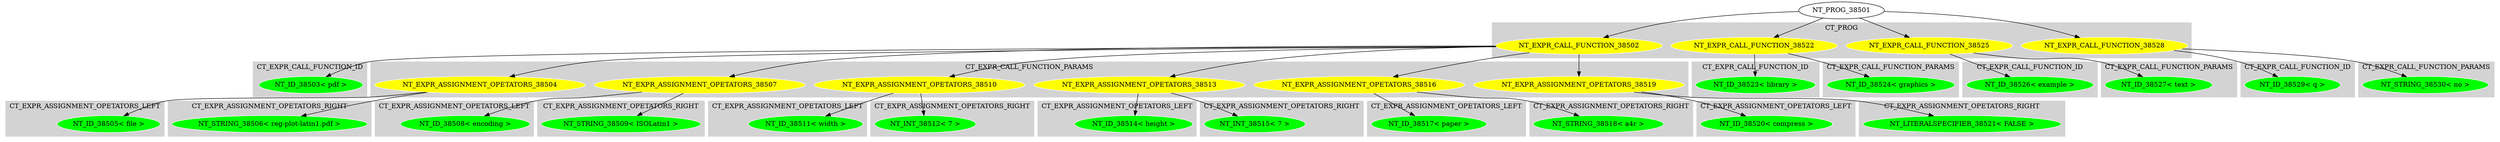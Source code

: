 digraph {

subgraph cluster0 {
 node [style=filled,color=white];
 style=filled;
 color=lightgrey;
 label = "CT_PROG";

"NT_EXPR_CALL_FUNCTION_38502"
 [fillcolor = yellow]
"NT_EXPR_CALL_FUNCTION_38522"
 [fillcolor = yellow]
"NT_EXPR_CALL_FUNCTION_38525"
 [fillcolor = yellow]
"NT_EXPR_CALL_FUNCTION_38528"
 [fillcolor = yellow]
}
"NT_PROG_38501"->"NT_EXPR_CALL_FUNCTION_38502"
subgraph cluster1 {
 node [style=filled,color=white];
 style=filled;
 color=lightgrey;
 label = "CT_EXPR_CALL_FUNCTION_ID";

"NT_ID_38503< pdf >"
 [fillcolor = green]
}
subgraph cluster2 {
 node [style=filled,color=white];
 style=filled;
 color=lightgrey;
 label = "CT_EXPR_CALL_FUNCTION_PARAMS";

"NT_EXPR_ASSIGNMENT_OPETATORS_38504"
 [fillcolor = yellow]
"NT_EXPR_ASSIGNMENT_OPETATORS_38507"
 [fillcolor = yellow]
"NT_EXPR_ASSIGNMENT_OPETATORS_38510"
 [fillcolor = yellow]
"NT_EXPR_ASSIGNMENT_OPETATORS_38513"
 [fillcolor = yellow]
"NT_EXPR_ASSIGNMENT_OPETATORS_38516"
 [fillcolor = yellow]
"NT_EXPR_ASSIGNMENT_OPETATORS_38519"
 [fillcolor = yellow]
}
"NT_EXPR_CALL_FUNCTION_38502"->"NT_ID_38503< pdf >"
"NT_EXPR_CALL_FUNCTION_38502"->"NT_EXPR_ASSIGNMENT_OPETATORS_38504"
subgraph cluster3 {
 node [style=filled,color=white];
 style=filled;
 color=lightgrey;
 label = "CT_EXPR_ASSIGNMENT_OPETATORS_LEFT";

"NT_ID_38505< file >"
 [fillcolor = green]
}
subgraph cluster4 {
 node [style=filled,color=white];
 style=filled;
 color=lightgrey;
 label = "CT_EXPR_ASSIGNMENT_OPETATORS_RIGHT";

"NT_STRING_38506< reg-plot-latin1.pdf >"
 [fillcolor = green]
}
"NT_EXPR_ASSIGNMENT_OPETATORS_38504"->"NT_ID_38505< file >"
"NT_EXPR_ASSIGNMENT_OPETATORS_38504"->"NT_STRING_38506< reg-plot-latin1.pdf >"
"NT_EXPR_CALL_FUNCTION_38502"->"NT_EXPR_ASSIGNMENT_OPETATORS_38507"
subgraph cluster5 {
 node [style=filled,color=white];
 style=filled;
 color=lightgrey;
 label = "CT_EXPR_ASSIGNMENT_OPETATORS_LEFT";

"NT_ID_38508< encoding >"
 [fillcolor = green]
}
subgraph cluster6 {
 node [style=filled,color=white];
 style=filled;
 color=lightgrey;
 label = "CT_EXPR_ASSIGNMENT_OPETATORS_RIGHT";

"NT_STRING_38509< ISOLatin1 >"
 [fillcolor = green]
}
"NT_EXPR_ASSIGNMENT_OPETATORS_38507"->"NT_ID_38508< encoding >"
"NT_EXPR_ASSIGNMENT_OPETATORS_38507"->"NT_STRING_38509< ISOLatin1 >"
"NT_EXPR_CALL_FUNCTION_38502"->"NT_EXPR_ASSIGNMENT_OPETATORS_38510"
subgraph cluster7 {
 node [style=filled,color=white];
 style=filled;
 color=lightgrey;
 label = "CT_EXPR_ASSIGNMENT_OPETATORS_LEFT";

"NT_ID_38511< width >"
 [fillcolor = green]
}
subgraph cluster8 {
 node [style=filled,color=white];
 style=filled;
 color=lightgrey;
 label = "CT_EXPR_ASSIGNMENT_OPETATORS_RIGHT";

"NT_INT_38512< 7 >"
 [fillcolor = green]
}
"NT_EXPR_ASSIGNMENT_OPETATORS_38510"->"NT_ID_38511< width >"
"NT_EXPR_ASSIGNMENT_OPETATORS_38510"->"NT_INT_38512< 7 >"
"NT_EXPR_CALL_FUNCTION_38502"->"NT_EXPR_ASSIGNMENT_OPETATORS_38513"
subgraph cluster9 {
 node [style=filled,color=white];
 style=filled;
 color=lightgrey;
 label = "CT_EXPR_ASSIGNMENT_OPETATORS_LEFT";

"NT_ID_38514< height >"
 [fillcolor = green]
}
subgraph cluster10 {
 node [style=filled,color=white];
 style=filled;
 color=lightgrey;
 label = "CT_EXPR_ASSIGNMENT_OPETATORS_RIGHT";

"NT_INT_38515< 7 >"
 [fillcolor = green]
}
"NT_EXPR_ASSIGNMENT_OPETATORS_38513"->"NT_ID_38514< height >"
"NT_EXPR_ASSIGNMENT_OPETATORS_38513"->"NT_INT_38515< 7 >"
"NT_EXPR_CALL_FUNCTION_38502"->"NT_EXPR_ASSIGNMENT_OPETATORS_38516"
subgraph cluster11 {
 node [style=filled,color=white];
 style=filled;
 color=lightgrey;
 label = "CT_EXPR_ASSIGNMENT_OPETATORS_LEFT";

"NT_ID_38517< paper >"
 [fillcolor = green]
}
subgraph cluster12 {
 node [style=filled,color=white];
 style=filled;
 color=lightgrey;
 label = "CT_EXPR_ASSIGNMENT_OPETATORS_RIGHT";

"NT_STRING_38518< a4r >"
 [fillcolor = green]
}
"NT_EXPR_ASSIGNMENT_OPETATORS_38516"->"NT_ID_38517< paper >"
"NT_EXPR_ASSIGNMENT_OPETATORS_38516"->"NT_STRING_38518< a4r >"
"NT_EXPR_CALL_FUNCTION_38502"->"NT_EXPR_ASSIGNMENT_OPETATORS_38519"
subgraph cluster13 {
 node [style=filled,color=white];
 style=filled;
 color=lightgrey;
 label = "CT_EXPR_ASSIGNMENT_OPETATORS_LEFT";

"NT_ID_38520< compress >"
 [fillcolor = green]
}
subgraph cluster14 {
 node [style=filled,color=white];
 style=filled;
 color=lightgrey;
 label = "CT_EXPR_ASSIGNMENT_OPETATORS_RIGHT";

"NT_LITERALSPECIFIER_38521< FALSE >"
 [fillcolor = green]
}
"NT_EXPR_ASSIGNMENT_OPETATORS_38519"->"NT_ID_38520< compress >"
"NT_EXPR_ASSIGNMENT_OPETATORS_38519"->"NT_LITERALSPECIFIER_38521< FALSE >"
"NT_PROG_38501"->"NT_EXPR_CALL_FUNCTION_38522"
subgraph cluster15 {
 node [style=filled,color=white];
 style=filled;
 color=lightgrey;
 label = "CT_EXPR_CALL_FUNCTION_ID";

"NT_ID_38523< library >"
 [fillcolor = green]
}
subgraph cluster16 {
 node [style=filled,color=white];
 style=filled;
 color=lightgrey;
 label = "CT_EXPR_CALL_FUNCTION_PARAMS";

"NT_ID_38524< graphics >"
 [fillcolor = green]
}
"NT_EXPR_CALL_FUNCTION_38522"->"NT_ID_38523< library >"
"NT_EXPR_CALL_FUNCTION_38522"->"NT_ID_38524< graphics >"
"NT_PROG_38501"->"NT_EXPR_CALL_FUNCTION_38525"
subgraph cluster17 {
 node [style=filled,color=white];
 style=filled;
 color=lightgrey;
 label = "CT_EXPR_CALL_FUNCTION_ID";

"NT_ID_38526< example >"
 [fillcolor = green]
}
subgraph cluster18 {
 node [style=filled,color=white];
 style=filled;
 color=lightgrey;
 label = "CT_EXPR_CALL_FUNCTION_PARAMS";

"NT_ID_38527< text >"
 [fillcolor = green]
}
"NT_EXPR_CALL_FUNCTION_38525"->"NT_ID_38526< example >"
"NT_EXPR_CALL_FUNCTION_38525"->"NT_ID_38527< text >"
"NT_PROG_38501"->"NT_EXPR_CALL_FUNCTION_38528"
subgraph cluster19 {
 node [style=filled,color=white];
 style=filled;
 color=lightgrey;
 label = "CT_EXPR_CALL_FUNCTION_ID";

"NT_ID_38529< q >"
 [fillcolor = green]
}
subgraph cluster20 {
 node [style=filled,color=white];
 style=filled;
 color=lightgrey;
 label = "CT_EXPR_CALL_FUNCTION_PARAMS";

"NT_STRING_38530< no >"
 [fillcolor = green]
}
"NT_EXPR_CALL_FUNCTION_38528"->"NT_ID_38529< q >"
"NT_EXPR_CALL_FUNCTION_38528"->"NT_STRING_38530< no >"
}
